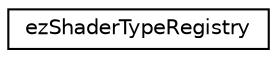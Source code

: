 digraph "Graphical Class Hierarchy"
{
 // LATEX_PDF_SIZE
  edge [fontname="Helvetica",fontsize="10",labelfontname="Helvetica",labelfontsize="10"];
  node [fontname="Helvetica",fontsize="10",shape=record];
  rankdir="LR";
  Node0 [label="ezShaderTypeRegistry",height=0.2,width=0.4,color="black", fillcolor="white", style="filled",URL="$de/db8/classez_shader_type_registry.htm",tooltip=" "];
}
